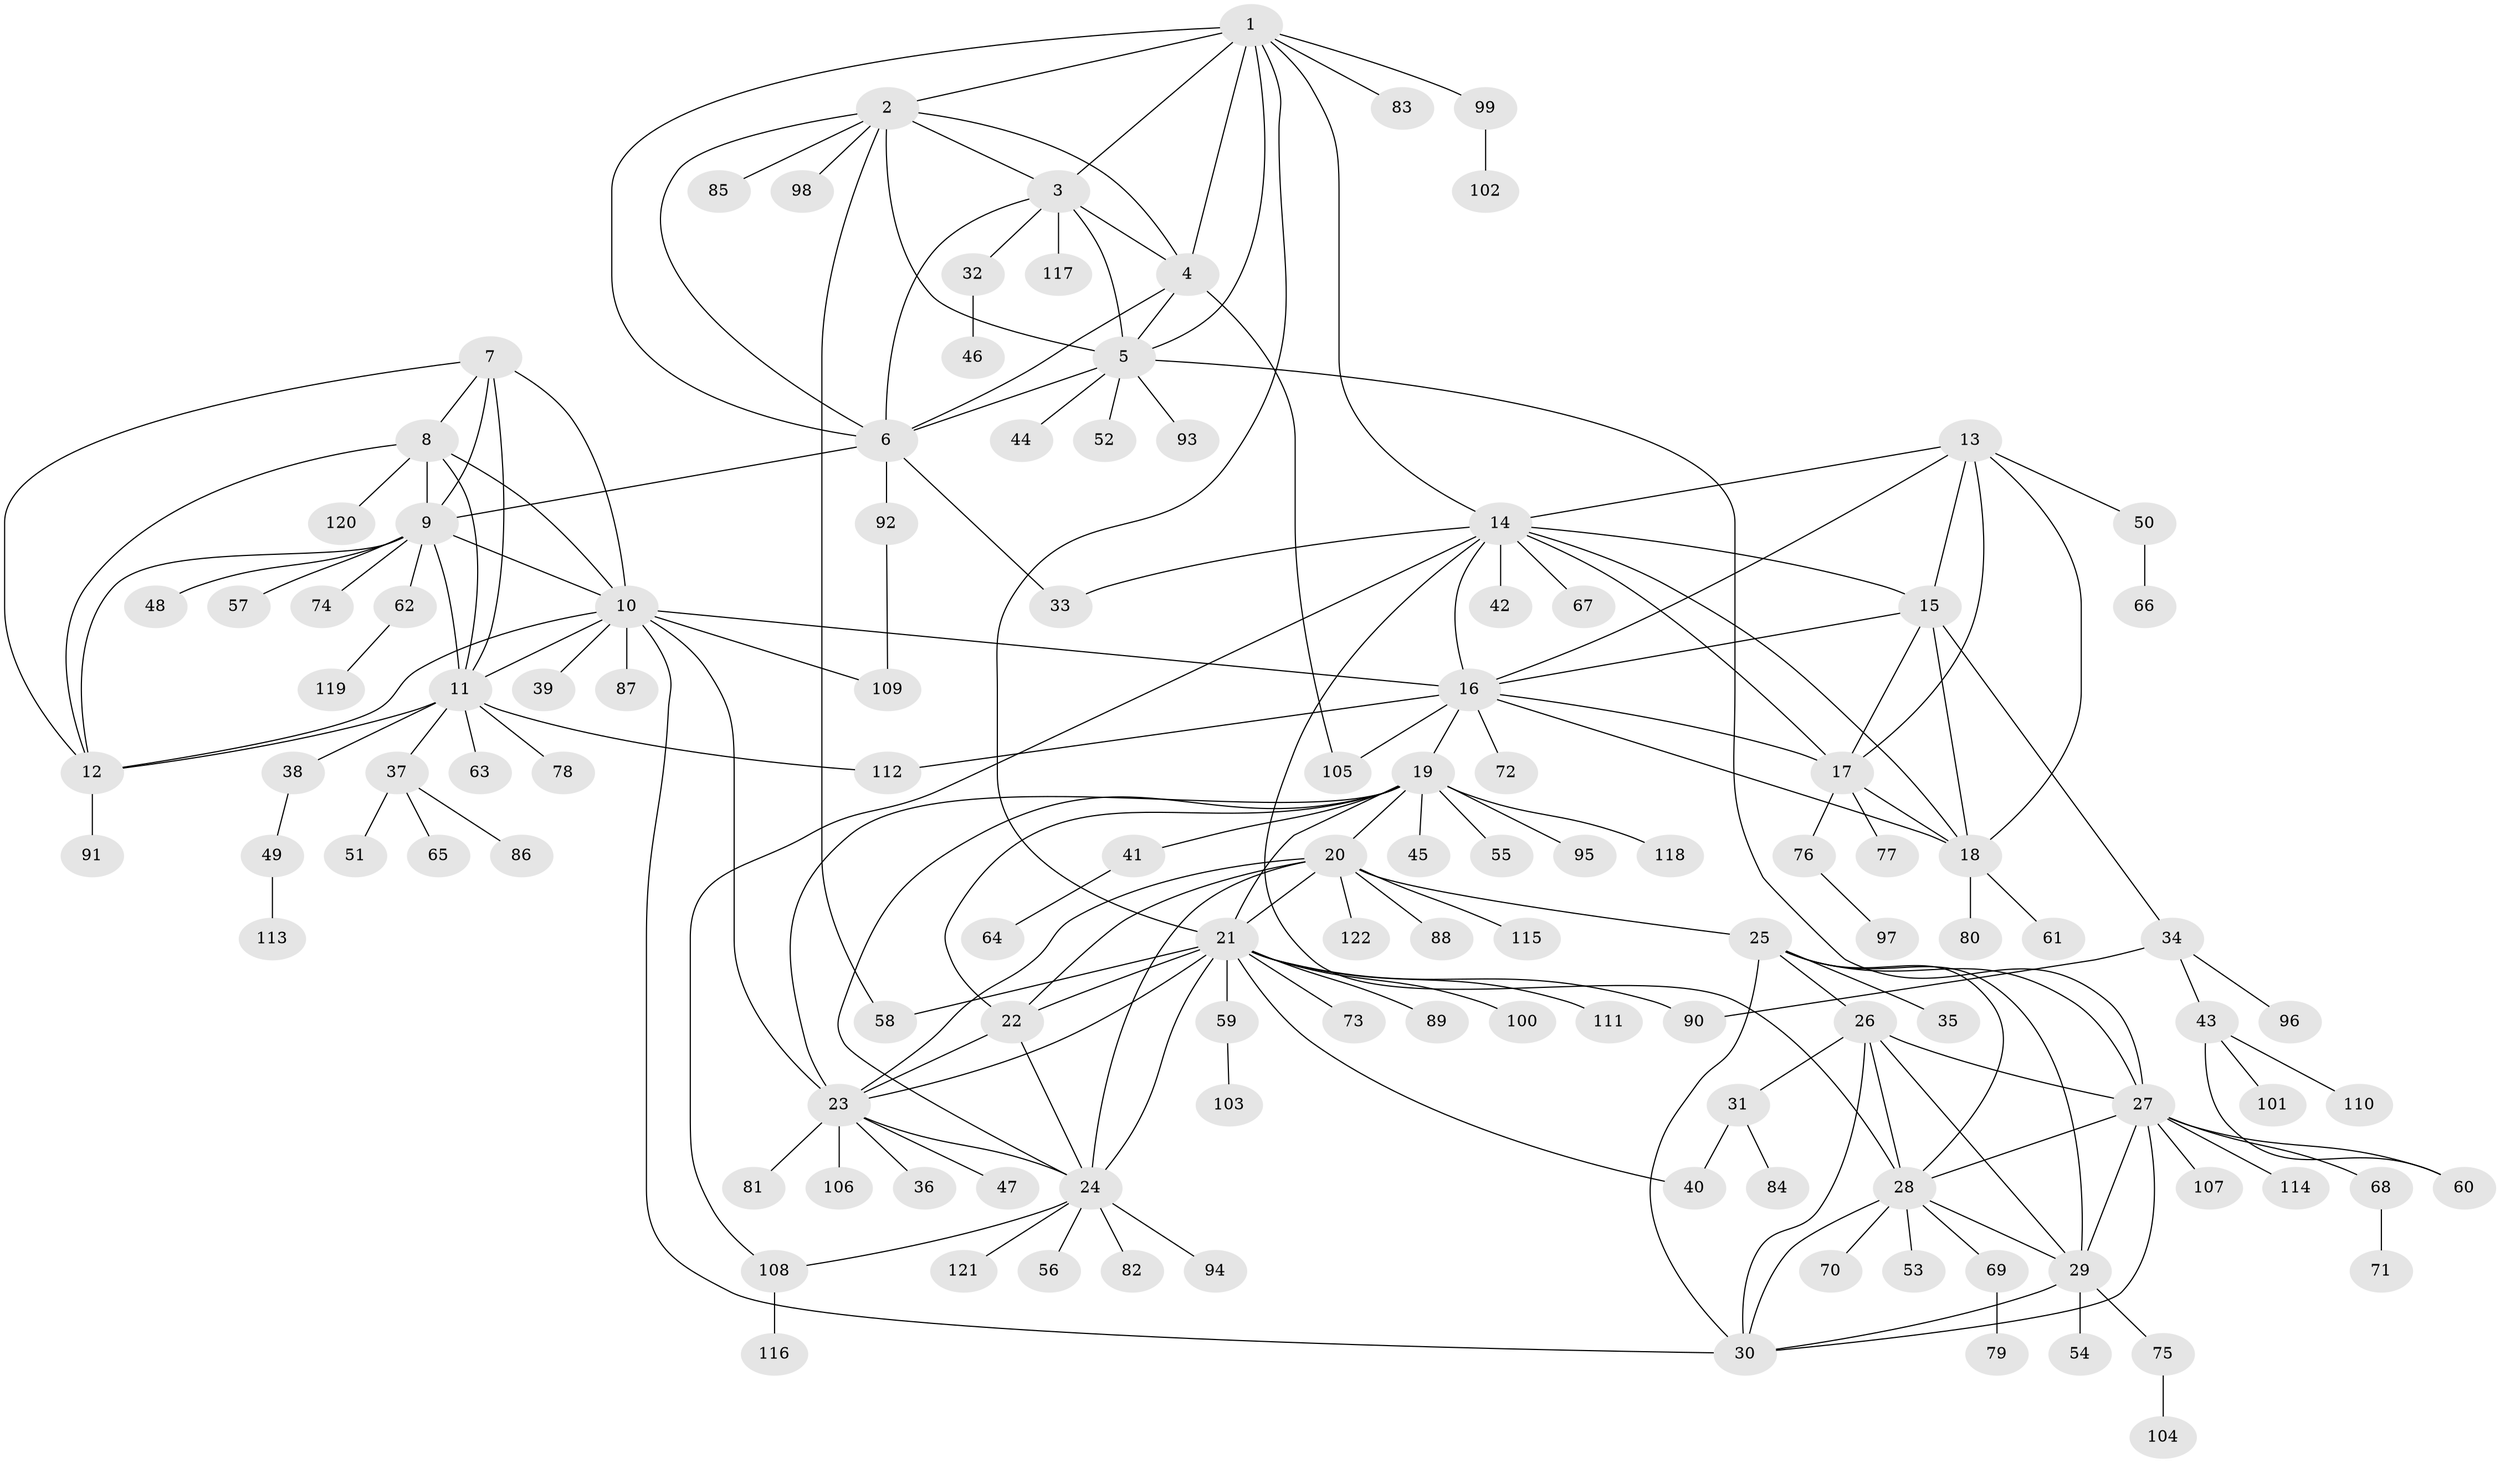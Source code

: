 // coarse degree distribution, {11: 0.0136986301369863, 4: 0.0410958904109589, 6: 0.0684931506849315, 2: 0.0958904109589041, 14: 0.0136986301369863, 3: 0.0410958904109589, 10: 0.0136986301369863, 8: 0.0273972602739726, 12: 0.0273972602739726, 9: 0.0136986301369863, 1: 0.6438356164383562}
// Generated by graph-tools (version 1.1) at 2025/19/03/04/25 18:19:28]
// undirected, 122 vertices, 186 edges
graph export_dot {
graph [start="1"]
  node [color=gray90,style=filled];
  1;
  2;
  3;
  4;
  5;
  6;
  7;
  8;
  9;
  10;
  11;
  12;
  13;
  14;
  15;
  16;
  17;
  18;
  19;
  20;
  21;
  22;
  23;
  24;
  25;
  26;
  27;
  28;
  29;
  30;
  31;
  32;
  33;
  34;
  35;
  36;
  37;
  38;
  39;
  40;
  41;
  42;
  43;
  44;
  45;
  46;
  47;
  48;
  49;
  50;
  51;
  52;
  53;
  54;
  55;
  56;
  57;
  58;
  59;
  60;
  61;
  62;
  63;
  64;
  65;
  66;
  67;
  68;
  69;
  70;
  71;
  72;
  73;
  74;
  75;
  76;
  77;
  78;
  79;
  80;
  81;
  82;
  83;
  84;
  85;
  86;
  87;
  88;
  89;
  90;
  91;
  92;
  93;
  94;
  95;
  96;
  97;
  98;
  99;
  100;
  101;
  102;
  103;
  104;
  105;
  106;
  107;
  108;
  109;
  110;
  111;
  112;
  113;
  114;
  115;
  116;
  117;
  118;
  119;
  120;
  121;
  122;
  1 -- 2;
  1 -- 3;
  1 -- 4;
  1 -- 5;
  1 -- 6;
  1 -- 14;
  1 -- 21;
  1 -- 83;
  1 -- 99;
  2 -- 3;
  2 -- 4;
  2 -- 5;
  2 -- 6;
  2 -- 58;
  2 -- 85;
  2 -- 98;
  3 -- 4;
  3 -- 5;
  3 -- 6;
  3 -- 32;
  3 -- 117;
  4 -- 5;
  4 -- 6;
  4 -- 105;
  5 -- 6;
  5 -- 27;
  5 -- 44;
  5 -- 52;
  5 -- 93;
  6 -- 9;
  6 -- 33;
  6 -- 92;
  7 -- 8;
  7 -- 9;
  7 -- 10;
  7 -- 11;
  7 -- 12;
  8 -- 9;
  8 -- 10;
  8 -- 11;
  8 -- 12;
  8 -- 120;
  9 -- 10;
  9 -- 11;
  9 -- 12;
  9 -- 48;
  9 -- 57;
  9 -- 62;
  9 -- 74;
  10 -- 11;
  10 -- 12;
  10 -- 16;
  10 -- 23;
  10 -- 30;
  10 -- 39;
  10 -- 87;
  10 -- 109;
  11 -- 12;
  11 -- 37;
  11 -- 38;
  11 -- 63;
  11 -- 78;
  11 -- 112;
  12 -- 91;
  13 -- 14;
  13 -- 15;
  13 -- 16;
  13 -- 17;
  13 -- 18;
  13 -- 50;
  14 -- 15;
  14 -- 16;
  14 -- 17;
  14 -- 18;
  14 -- 28;
  14 -- 33;
  14 -- 42;
  14 -- 67;
  14 -- 108;
  15 -- 16;
  15 -- 17;
  15 -- 18;
  15 -- 34;
  16 -- 17;
  16 -- 18;
  16 -- 19;
  16 -- 72;
  16 -- 105;
  16 -- 112;
  17 -- 18;
  17 -- 76;
  17 -- 77;
  18 -- 61;
  18 -- 80;
  19 -- 20;
  19 -- 21;
  19 -- 22;
  19 -- 23;
  19 -- 24;
  19 -- 41;
  19 -- 45;
  19 -- 55;
  19 -- 95;
  19 -- 118;
  20 -- 21;
  20 -- 22;
  20 -- 23;
  20 -- 24;
  20 -- 25;
  20 -- 88;
  20 -- 115;
  20 -- 122;
  21 -- 22;
  21 -- 23;
  21 -- 24;
  21 -- 40;
  21 -- 58;
  21 -- 59;
  21 -- 73;
  21 -- 89;
  21 -- 90;
  21 -- 100;
  21 -- 111;
  22 -- 23;
  22 -- 24;
  23 -- 24;
  23 -- 36;
  23 -- 47;
  23 -- 81;
  23 -- 106;
  24 -- 56;
  24 -- 82;
  24 -- 94;
  24 -- 108;
  24 -- 121;
  25 -- 26;
  25 -- 27;
  25 -- 28;
  25 -- 29;
  25 -- 30;
  25 -- 35;
  26 -- 27;
  26 -- 28;
  26 -- 29;
  26 -- 30;
  26 -- 31;
  27 -- 28;
  27 -- 29;
  27 -- 30;
  27 -- 60;
  27 -- 68;
  27 -- 107;
  27 -- 114;
  28 -- 29;
  28 -- 30;
  28 -- 53;
  28 -- 69;
  28 -- 70;
  29 -- 30;
  29 -- 54;
  29 -- 75;
  31 -- 40;
  31 -- 84;
  32 -- 46;
  34 -- 43;
  34 -- 90;
  34 -- 96;
  37 -- 51;
  37 -- 65;
  37 -- 86;
  38 -- 49;
  41 -- 64;
  43 -- 60;
  43 -- 101;
  43 -- 110;
  49 -- 113;
  50 -- 66;
  59 -- 103;
  62 -- 119;
  68 -- 71;
  69 -- 79;
  75 -- 104;
  76 -- 97;
  92 -- 109;
  99 -- 102;
  108 -- 116;
}
